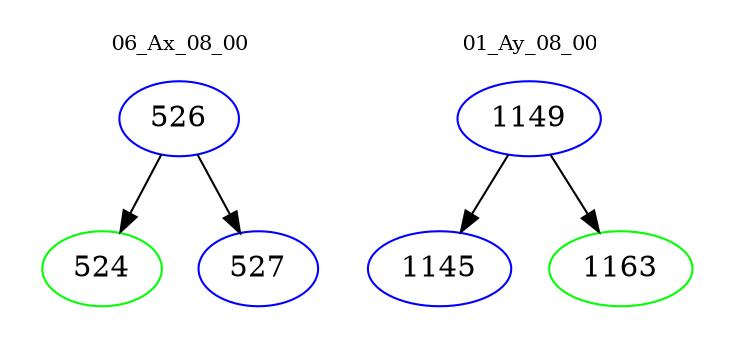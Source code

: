 digraph{
subgraph cluster_0 {
color = white
label = "06_Ax_08_00";
fontsize=10;
T0_526 [label="526", color="blue"]
T0_526 -> T0_524 [color="black"]
T0_524 [label="524", color="green"]
T0_526 -> T0_527 [color="black"]
T0_527 [label="527", color="blue"]
}
subgraph cluster_1 {
color = white
label = "01_Ay_08_00";
fontsize=10;
T1_1149 [label="1149", color="blue"]
T1_1149 -> T1_1145 [color="black"]
T1_1145 [label="1145", color="blue"]
T1_1149 -> T1_1163 [color="black"]
T1_1163 [label="1163", color="green"]
}
}
